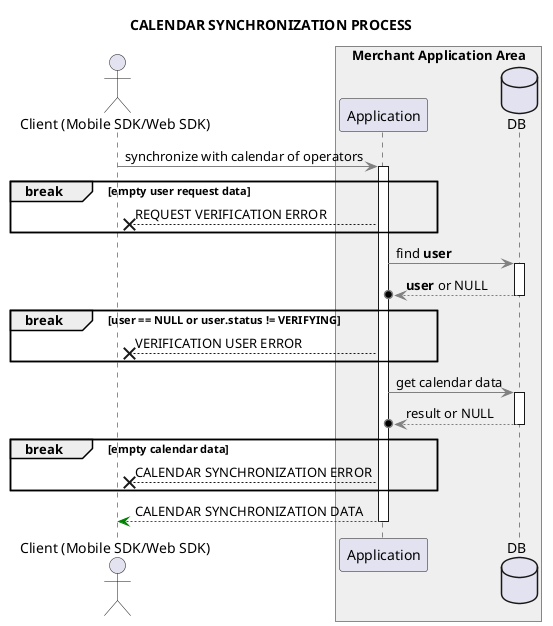 @startuml
    title CALENDAR SYNCHRONIZATION PROCESS

    actor "Client (Mobile SDK/Web SDK)" as Client
    box "Merchant Application Area" #efefef
        participant "Application" as Server
        database "DB" as DB
    end box

    Client -[#gray]> Server : synchronize with calendar of operators
    activate Server
        break empty user request data
            Server --x Client : REQUEST VERIFICATION ERROR
        end
        Server -[#gray]> DB : find <b>user</b>
        activate DB
            DB -[#gray]->o Server : <b>user</b> or NULL
        deactivate DB
        break user == NULL or user.status != VERIFYING
            Server --x Client : VERIFICATION USER ERROR
        end
        Server -[#gray]> DB : get calendar data
        activate DB
            DB -[#gray]->o Server : result or NULL
        deactivate DB
        break empty calendar data
            Server --x Client : CALENDAR SYNCHRONIZATION ERROR
        end
        Server -[#green]-> Client : CALENDAR SYNCHRONIZATION DATA
    deactivate Server
@enduml